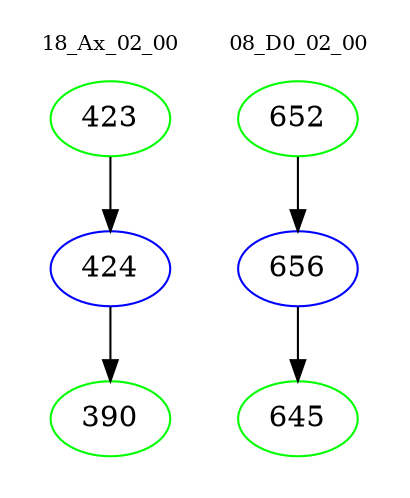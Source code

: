 digraph{
subgraph cluster_0 {
color = white
label = "18_Ax_02_00";
fontsize=10;
T0_423 [label="423", color="green"]
T0_423 -> T0_424 [color="black"]
T0_424 [label="424", color="blue"]
T0_424 -> T0_390 [color="black"]
T0_390 [label="390", color="green"]
}
subgraph cluster_1 {
color = white
label = "08_D0_02_00";
fontsize=10;
T1_652 [label="652", color="green"]
T1_652 -> T1_656 [color="black"]
T1_656 [label="656", color="blue"]
T1_656 -> T1_645 [color="black"]
T1_645 [label="645", color="green"]
}
}

